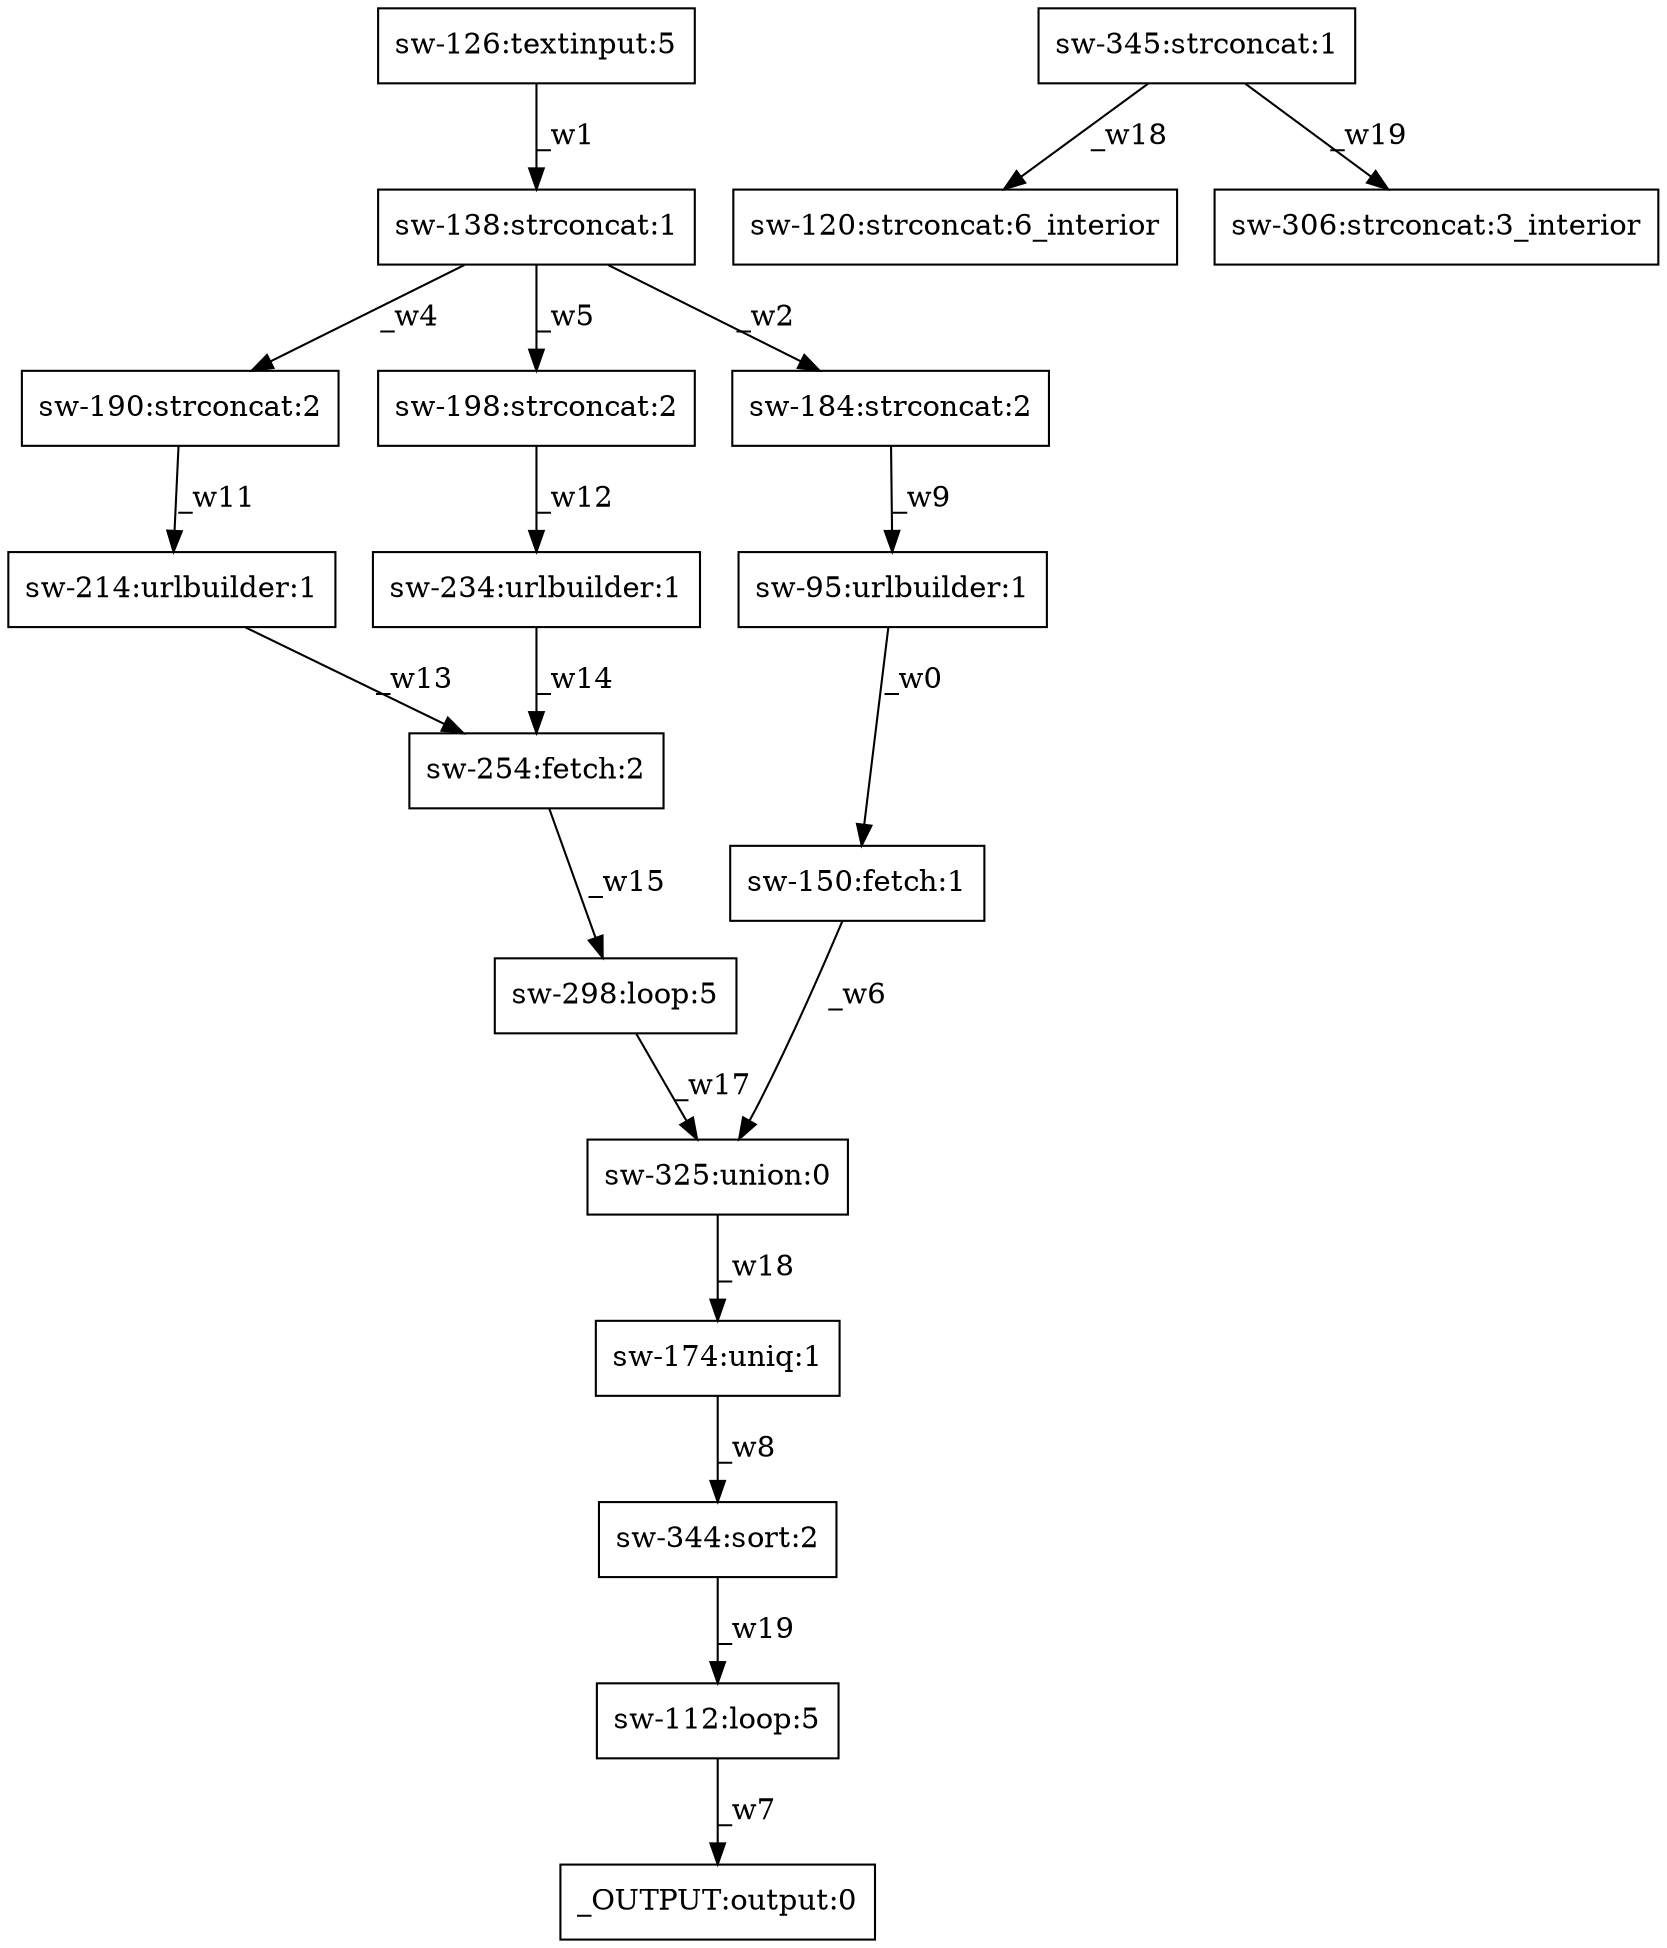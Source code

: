 digraph test1 { node [shape=box] "sw-126" [label="sw-126:textinput:5"];"_OUTPUT" [label="_OUTPUT:output:0"];"sw-190" [label="sw-190:strconcat:2"];"sw-214" [label="sw-214:urlbuilder:1"];"sw-298" [label="sw-298:loop:5"];"sw-325" [label="sw-325:union:0"];"sw-112" [label="sw-112:loop:5"];"sw-234" [label="sw-234:urlbuilder:1"];"sw-345" [label="sw-345:strconcat:1"];"sw-138" [label="sw-138:strconcat:1"];"sw-174" [label="sw-174:uniq:1"];"sw-184" [label="sw-184:strconcat:2"];"sw-150" [label="sw-150:fetch:1"];"sw-344" [label="sw-344:sort:2"];"sw-120" [label="sw-120:strconcat:6_interior"];"sw-95" [label="sw-95:urlbuilder:1"];"sw-306" [label="sw-306:strconcat:3_interior"];"sw-198" [label="sw-198:strconcat:2"];"sw-254" [label="sw-254:fetch:2"];"sw-95" -> "sw-150" [label="_w0"];"sw-126" -> "sw-138" [label="_w1"];"sw-138" -> "sw-184" [label="_w2"];"sw-138" -> "sw-190" [label="_w4"];"sw-138" -> "sw-198" [label="_w5"];"sw-150" -> "sw-325" [label="_w6"];"sw-112" -> "_OUTPUT" [label="_w7"];"sw-174" -> "sw-344" [label="_w8"];"sw-184" -> "sw-95" [label="_w9"];"sw-190" -> "sw-214" [label="_w11"];"sw-198" -> "sw-234" [label="_w12"];"sw-214" -> "sw-254" [label="_w13"];"sw-234" -> "sw-254" [label="_w14"];"sw-254" -> "sw-298" [label="_w15"];"sw-298" -> "sw-325" [label="_w17"];"sw-325" -> "sw-174" [label="_w18"];"sw-344" -> "sw-112" [label="_w19"];"sw-345" -> "sw-120" [label="_w18"];"sw-345" -> "sw-306" [label="_w19"];}